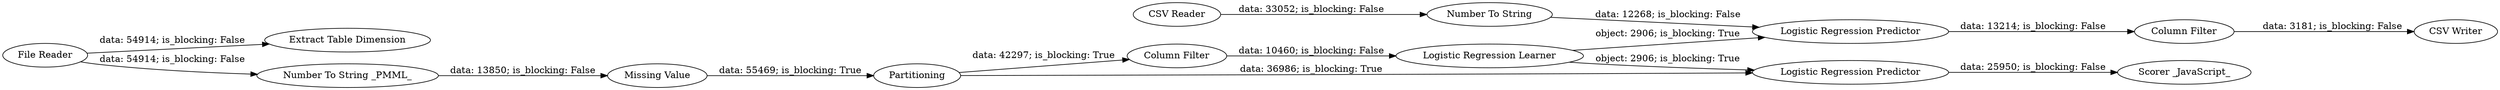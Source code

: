 digraph {
	"-5139196906200717457_38" [label="Logistic Regression Predictor"]
	"-5139196906200717457_21" [label="File Reader"]
	"-5139196906200717457_35" [label="Missing Value"]
	"-5139196906200717457_27" [label="CSV Reader"]
	"-5139196906200717457_33" [label="Logistic Regression Learner"]
	"-5139196906200717457_40" [label="Scorer _JavaScript_"]
	"-5139196906200717457_25" [label="Extract Table Dimension"]
	"-5139196906200717457_34" [label="Logistic Regression Predictor"]
	"-5139196906200717457_36" [label="Column Filter"]
	"-5139196906200717457_31" [label="CSV Writer"]
	"-5139196906200717457_26" [label="Number To String _PMML_"]
	"-5139196906200717457_32" [label="Column Filter"]
	"-5139196906200717457_37" [label="Number To String"]
	"-5139196906200717457_28" [label=Partitioning]
	"-5139196906200717457_33" -> "-5139196906200717457_38" [label="object: 2906; is_blocking: True"]
	"-5139196906200717457_21" -> "-5139196906200717457_26" [label="data: 54914; is_blocking: False"]
	"-5139196906200717457_38" -> "-5139196906200717457_40" [label="data: 25950; is_blocking: False"]
	"-5139196906200717457_33" -> "-5139196906200717457_34" [label="object: 2906; is_blocking: True"]
	"-5139196906200717457_28" -> "-5139196906200717457_36" [label="data: 42297; is_blocking: True"]
	"-5139196906200717457_32" -> "-5139196906200717457_31" [label="data: 3181; is_blocking: False"]
	"-5139196906200717457_34" -> "-5139196906200717457_32" [label="data: 13214; is_blocking: False"]
	"-5139196906200717457_36" -> "-5139196906200717457_33" [label="data: 10460; is_blocking: False"]
	"-5139196906200717457_28" -> "-5139196906200717457_38" [label="data: 36986; is_blocking: True"]
	"-5139196906200717457_26" -> "-5139196906200717457_35" [label="data: 13850; is_blocking: False"]
	"-5139196906200717457_37" -> "-5139196906200717457_34" [label="data: 12268; is_blocking: False"]
	"-5139196906200717457_21" -> "-5139196906200717457_25" [label="data: 54914; is_blocking: False"]
	"-5139196906200717457_35" -> "-5139196906200717457_28" [label="data: 55469; is_blocking: True"]
	"-5139196906200717457_27" -> "-5139196906200717457_37" [label="data: 33052; is_blocking: False"]
	rankdir=LR
}
